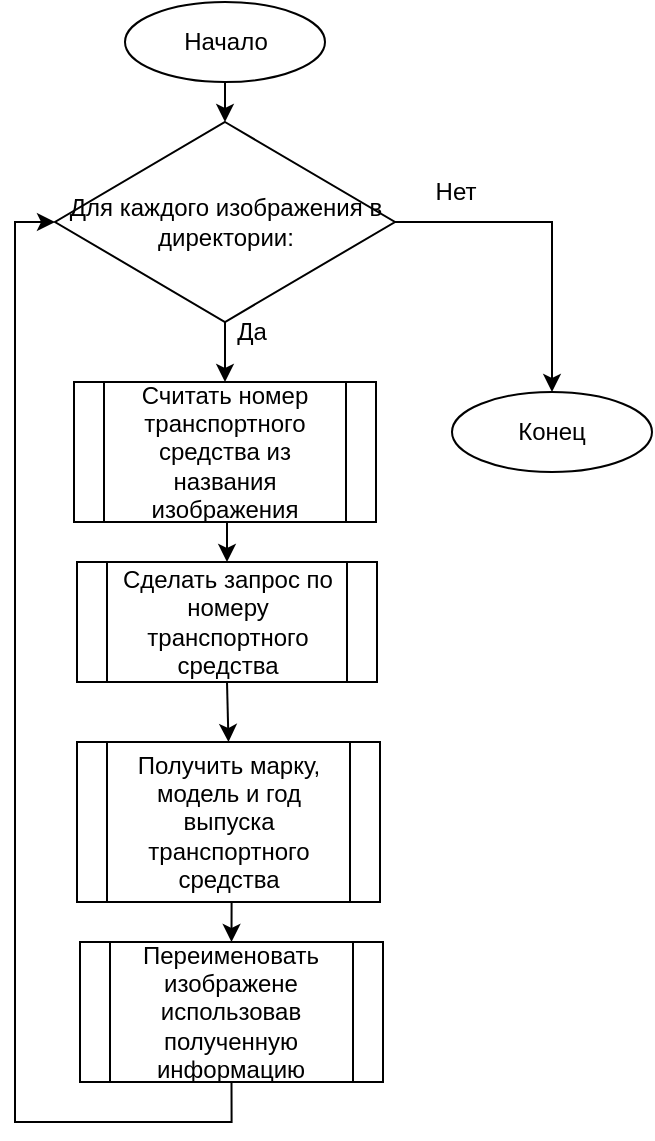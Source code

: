 <mxfile version="19.0.1" type="device"><diagram id="VyhrTOUJ5sJRUCU5BOUb" name="Page-1"><mxGraphModel dx="1422" dy="1931" grid="1" gridSize="10" guides="1" tooltips="1" connect="1" arrows="1" fold="1" page="1" pageScale="1" pageWidth="827" pageHeight="1169" math="0" shadow="0"><root><mxCell id="0"/><mxCell id="1" parent="0"/><mxCell id="NJJ5vgTCLXnuQc77VUL--10" style="edgeStyle=orthogonalEdgeStyle;rounded=0;orthogonalLoop=1;jettySize=auto;html=1;exitX=0.5;exitY=1;exitDx=0;exitDy=0;entryX=0.5;entryY=0;entryDx=0;entryDy=0;" parent="1" source="NJJ5vgTCLXnuQc77VUL--1" target="NJJ5vgTCLXnuQc77VUL--8" edge="1"><mxGeometry relative="1" as="geometry"/></mxCell><mxCell id="NJJ5vgTCLXnuQc77VUL--1" value="Начало" style="ellipse;whiteSpace=wrap;html=1;" parent="1" vertex="1"><mxGeometry x="306.5" y="-50" width="100" height="40" as="geometry"/></mxCell><mxCell id="NJJ5vgTCLXnuQc77VUL--2" value="Конец" style="ellipse;whiteSpace=wrap;html=1;" parent="1" vertex="1"><mxGeometry x="470" y="145" width="100" height="40" as="geometry"/></mxCell><mxCell id="NJJ5vgTCLXnuQc77VUL--12" style="edgeStyle=orthogonalEdgeStyle;rounded=0;orthogonalLoop=1;jettySize=auto;html=1;exitX=0.5;exitY=1;exitDx=0;exitDy=0;entryX=0.5;entryY=0;entryDx=0;entryDy=0;" parent="1" source="NJJ5vgTCLXnuQc77VUL--4" target="NJJ5vgTCLXnuQc77VUL--5" edge="1"><mxGeometry relative="1" as="geometry"/></mxCell><mxCell id="NJJ5vgTCLXnuQc77VUL--4" value="Считать номер транспортного средства из названия изображения" style="shape=process;whiteSpace=wrap;html=1;backgroundOutline=1;" parent="1" vertex="1"><mxGeometry x="281" y="140" width="151" height="70" as="geometry"/></mxCell><mxCell id="NJJ5vgTCLXnuQc77VUL--13" style="edgeStyle=orthogonalEdgeStyle;rounded=0;orthogonalLoop=1;jettySize=auto;html=1;exitX=0.5;exitY=1;exitDx=0;exitDy=0;entryX=0.5;entryY=0;entryDx=0;entryDy=0;" parent="1" source="NJJ5vgTCLXnuQc77VUL--5" target="NJJ5vgTCLXnuQc77VUL--6" edge="1"><mxGeometry relative="1" as="geometry"/></mxCell><mxCell id="NJJ5vgTCLXnuQc77VUL--5" value="Сделать запрос по номеру транспортного средства" style="shape=process;whiteSpace=wrap;html=1;backgroundOutline=1;" parent="1" vertex="1"><mxGeometry x="282.5" y="230" width="150" height="60" as="geometry"/></mxCell><mxCell id="NJJ5vgTCLXnuQc77VUL--14" style="edgeStyle=orthogonalEdgeStyle;rounded=0;orthogonalLoop=1;jettySize=auto;html=1;exitX=0.5;exitY=1;exitDx=0;exitDy=0;entryX=0.5;entryY=0;entryDx=0;entryDy=0;" parent="1" source="NJJ5vgTCLXnuQc77VUL--6" target="NJJ5vgTCLXnuQc77VUL--7" edge="1"><mxGeometry relative="1" as="geometry"/></mxCell><mxCell id="NJJ5vgTCLXnuQc77VUL--6" value="Получить марку, модель и год выпуска транспортного средства" style="shape=process;whiteSpace=wrap;html=1;backgroundOutline=1;" parent="1" vertex="1"><mxGeometry x="282.5" y="320" width="151.5" height="80" as="geometry"/></mxCell><mxCell id="NJJ5vgTCLXnuQc77VUL--15" style="edgeStyle=orthogonalEdgeStyle;rounded=0;orthogonalLoop=1;jettySize=auto;html=1;exitX=0.5;exitY=1;exitDx=0;exitDy=0;entryX=0;entryY=0.5;entryDx=0;entryDy=0;" parent="1" source="NJJ5vgTCLXnuQc77VUL--7" target="NJJ5vgTCLXnuQc77VUL--8" edge="1"><mxGeometry relative="1" as="geometry"/></mxCell><mxCell id="NJJ5vgTCLXnuQc77VUL--7" value="Переименовать изображене использовав полученную информацию" style="shape=process;whiteSpace=wrap;html=1;backgroundOutline=1;" parent="1" vertex="1"><mxGeometry x="284" y="420" width="151.5" height="70" as="geometry"/></mxCell><mxCell id="NJJ5vgTCLXnuQc77VUL--9" style="edgeStyle=orthogonalEdgeStyle;rounded=0;orthogonalLoop=1;jettySize=auto;html=1;entryX=0.5;entryY=0;entryDx=0;entryDy=0;" parent="1" source="NJJ5vgTCLXnuQc77VUL--8" target="NJJ5vgTCLXnuQc77VUL--2" edge="1"><mxGeometry relative="1" as="geometry"/></mxCell><mxCell id="NJJ5vgTCLXnuQc77VUL--11" style="edgeStyle=orthogonalEdgeStyle;rounded=0;orthogonalLoop=1;jettySize=auto;html=1;exitX=0.5;exitY=1;exitDx=0;exitDy=0;entryX=0.5;entryY=0;entryDx=0;entryDy=0;" parent="1" source="NJJ5vgTCLXnuQc77VUL--8" target="NJJ5vgTCLXnuQc77VUL--4" edge="1"><mxGeometry relative="1" as="geometry"/></mxCell><mxCell id="NJJ5vgTCLXnuQc77VUL--8" value="Для каждого изображения в директории:" style="rhombus;whiteSpace=wrap;html=1;" parent="1" vertex="1"><mxGeometry x="271.5" y="10" width="170" height="100" as="geometry"/></mxCell><mxCell id="NJJ5vgTCLXnuQc77VUL--16" value="Да" style="text;html=1;strokeColor=none;fillColor=none;align=center;verticalAlign=middle;whiteSpace=wrap;rounded=0;" parent="1" vertex="1"><mxGeometry x="340" y="100" width="60" height="30" as="geometry"/></mxCell><mxCell id="NJJ5vgTCLXnuQc77VUL--17" value="Нет" style="text;html=1;strokeColor=none;fillColor=none;align=center;verticalAlign=middle;whiteSpace=wrap;rounded=0;" parent="1" vertex="1"><mxGeometry x="441.5" y="30" width="60" height="30" as="geometry"/></mxCell></root></mxGraphModel></diagram></mxfile>